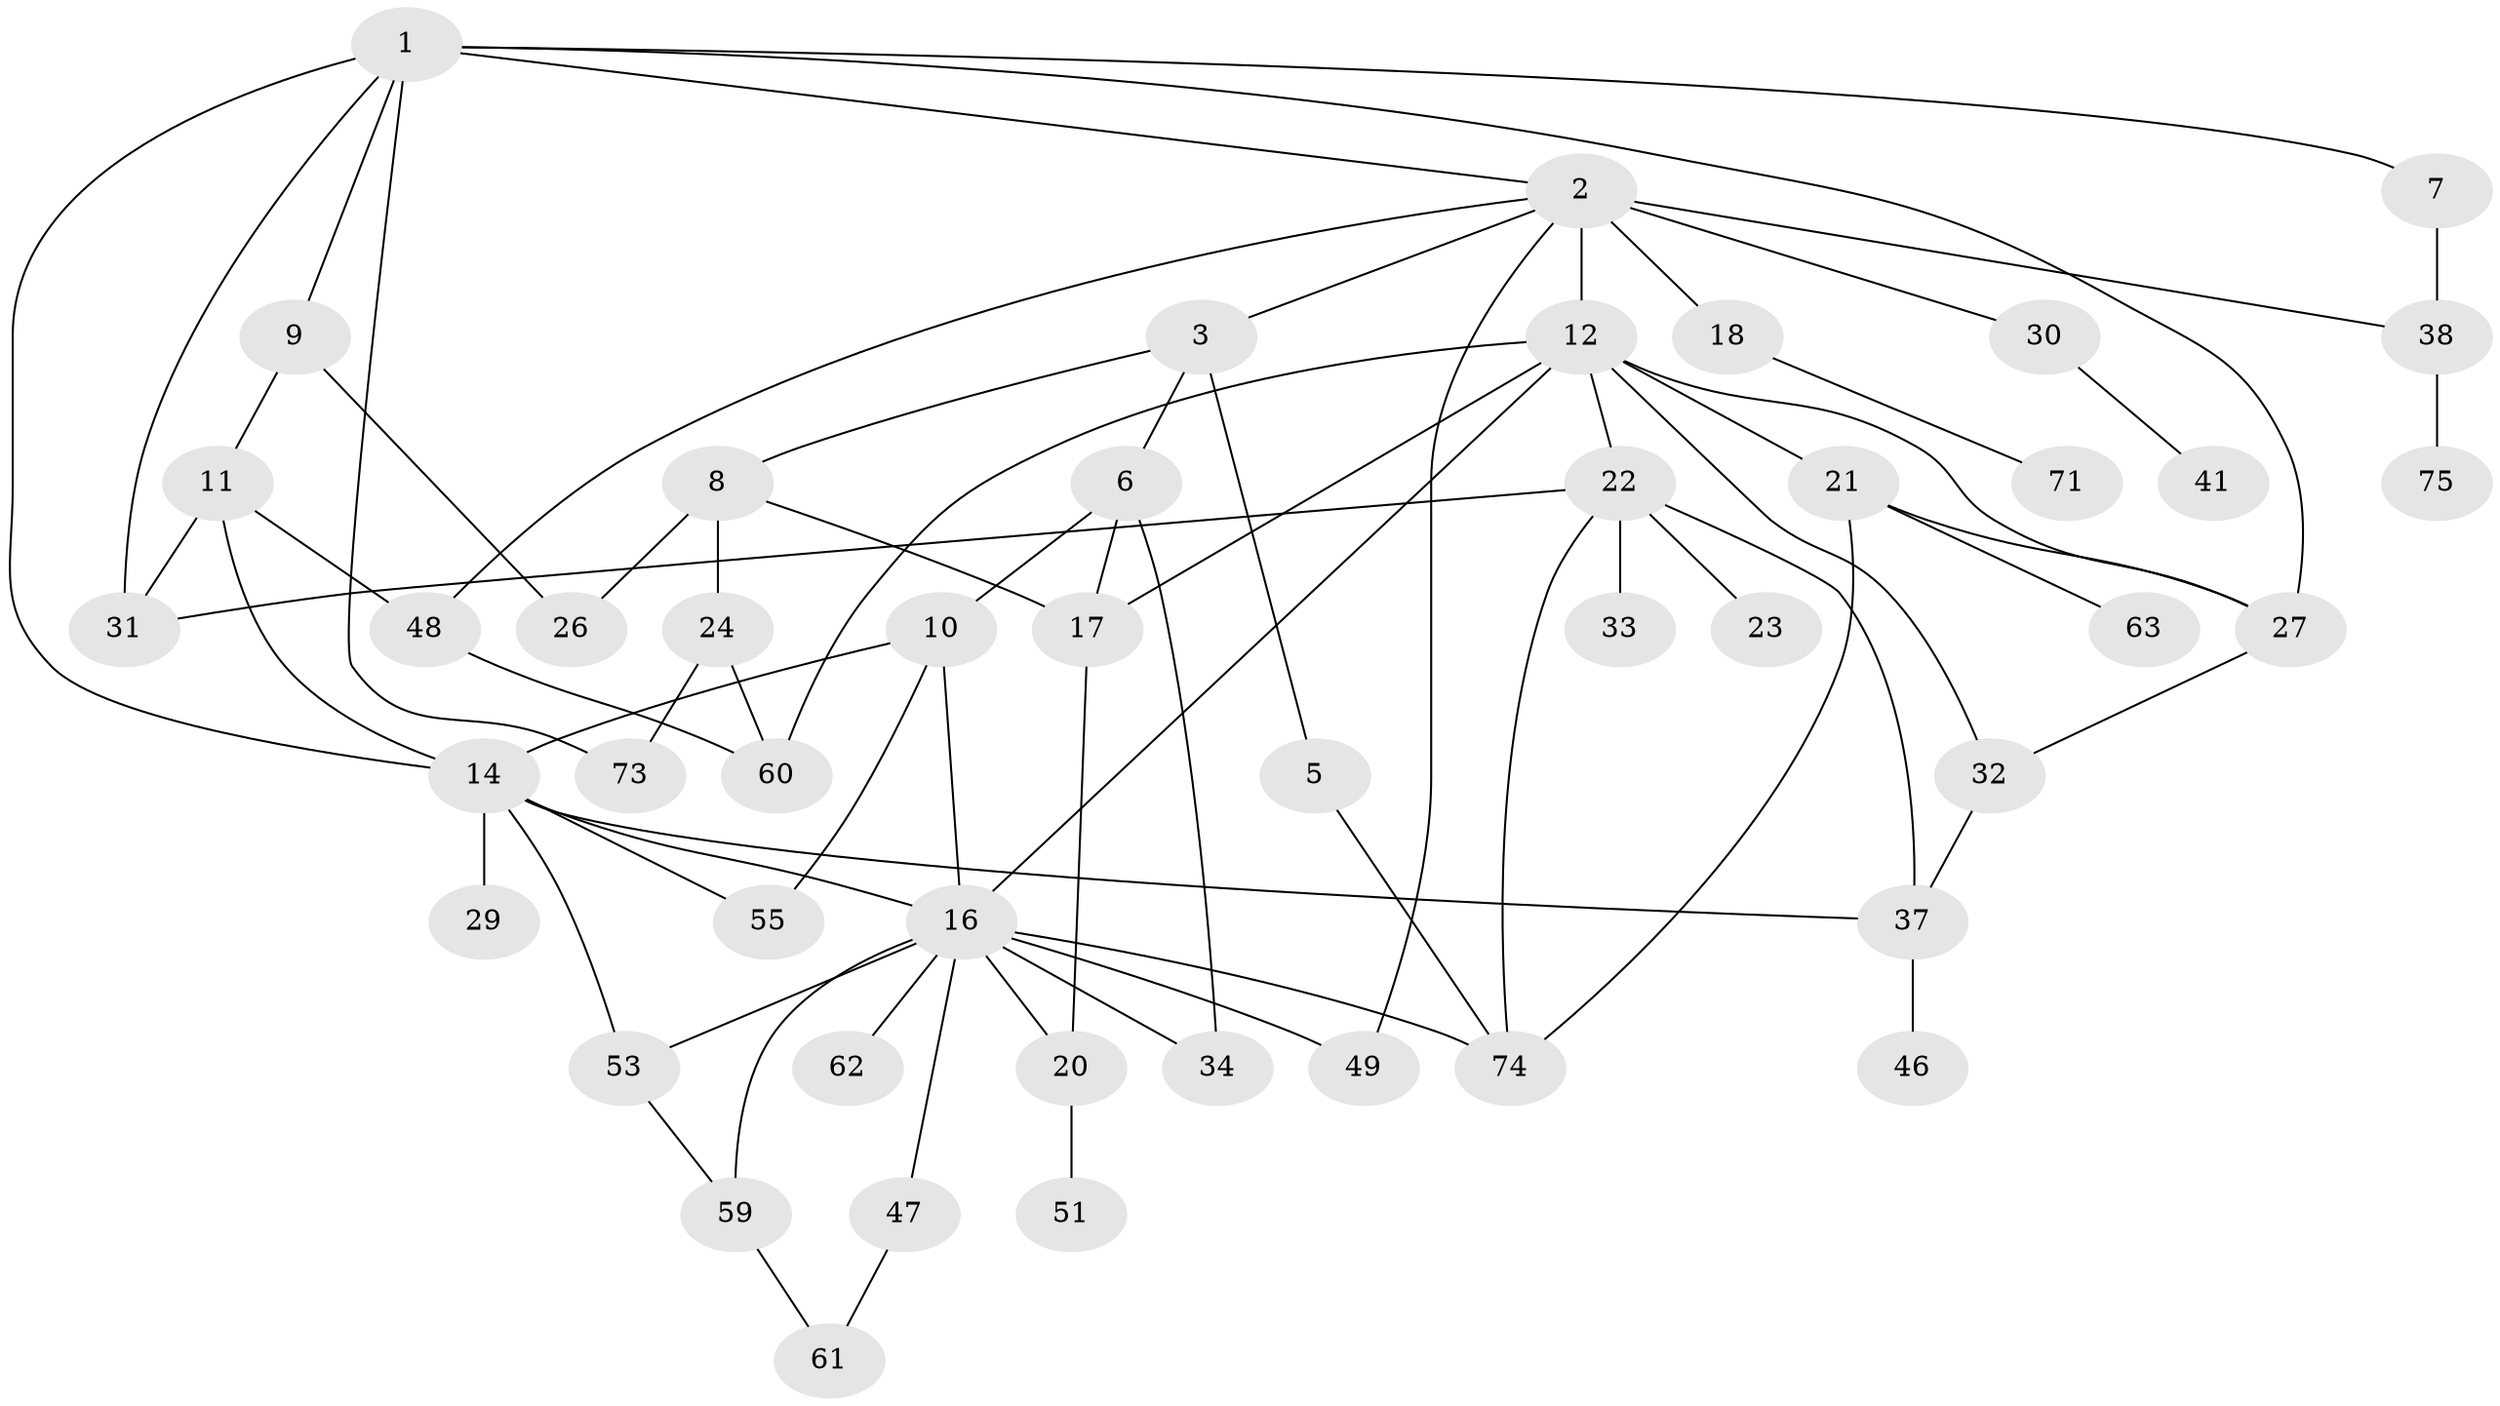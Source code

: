 // Generated by graph-tools (version 1.1) at 2025/51/02/27/25 19:51:36]
// undirected, 47 vertices, 75 edges
graph export_dot {
graph [start="1"]
  node [color=gray90,style=filled];
  1 [super="+39"];
  2 [super="+4"];
  3;
  5;
  6 [super="+72"];
  7 [super="+43"];
  8 [super="+58"];
  9 [super="+13"];
  10 [super="+36"];
  11 [super="+66"];
  12 [super="+15"];
  14 [super="+44"];
  16 [super="+28"];
  17 [super="+50"];
  18 [super="+19"];
  20 [super="+25"];
  21 [super="+54"];
  22 [super="+57"];
  23;
  24 [super="+35"];
  26;
  27 [super="+40"];
  29 [super="+45"];
  30 [super="+68"];
  31 [super="+52"];
  32 [super="+69"];
  33;
  34 [super="+64"];
  37;
  38 [super="+42"];
  41;
  46 [super="+56"];
  47;
  48;
  49;
  51;
  53;
  55 [super="+70"];
  59 [super="+65"];
  60;
  61;
  62 [super="+67"];
  63;
  71;
  73;
  74 [super="+76"];
  75;
  1 -- 2;
  1 -- 7;
  1 -- 9;
  1 -- 27;
  1 -- 73;
  1 -- 14;
  1 -- 31;
  2 -- 3;
  2 -- 18 [weight=2];
  2 -- 30;
  2 -- 38;
  2 -- 48;
  2 -- 49;
  2 -- 12;
  3 -- 5;
  3 -- 6;
  3 -- 8;
  5 -- 74;
  6 -- 10;
  6 -- 17;
  6 -- 34;
  7 -- 38;
  8 -- 24;
  8 -- 26;
  8 -- 17;
  9 -- 11;
  9 -- 26;
  10 -- 14;
  10 -- 55;
  10 -- 16;
  11 -- 31 [weight=2];
  11 -- 48;
  11 -- 14;
  12 -- 21;
  12 -- 22;
  12 -- 60;
  12 -- 16;
  12 -- 27;
  12 -- 32;
  12 -- 17;
  14 -- 16;
  14 -- 29;
  14 -- 53;
  14 -- 37;
  14 -- 55;
  16 -- 47;
  16 -- 59;
  16 -- 49;
  16 -- 53;
  16 -- 34;
  16 -- 62 [weight=2];
  16 -- 20;
  16 -- 74;
  17 -- 20;
  18 -- 71;
  20 -- 51;
  21 -- 74;
  21 -- 27;
  21 -- 63;
  22 -- 23;
  22 -- 33;
  22 -- 37;
  22 -- 74;
  22 -- 31;
  24 -- 60;
  24 -- 73;
  27 -- 32;
  30 -- 41;
  32 -- 37;
  37 -- 46;
  38 -- 75;
  47 -- 61;
  48 -- 60;
  53 -- 59;
  59 -- 61;
}
